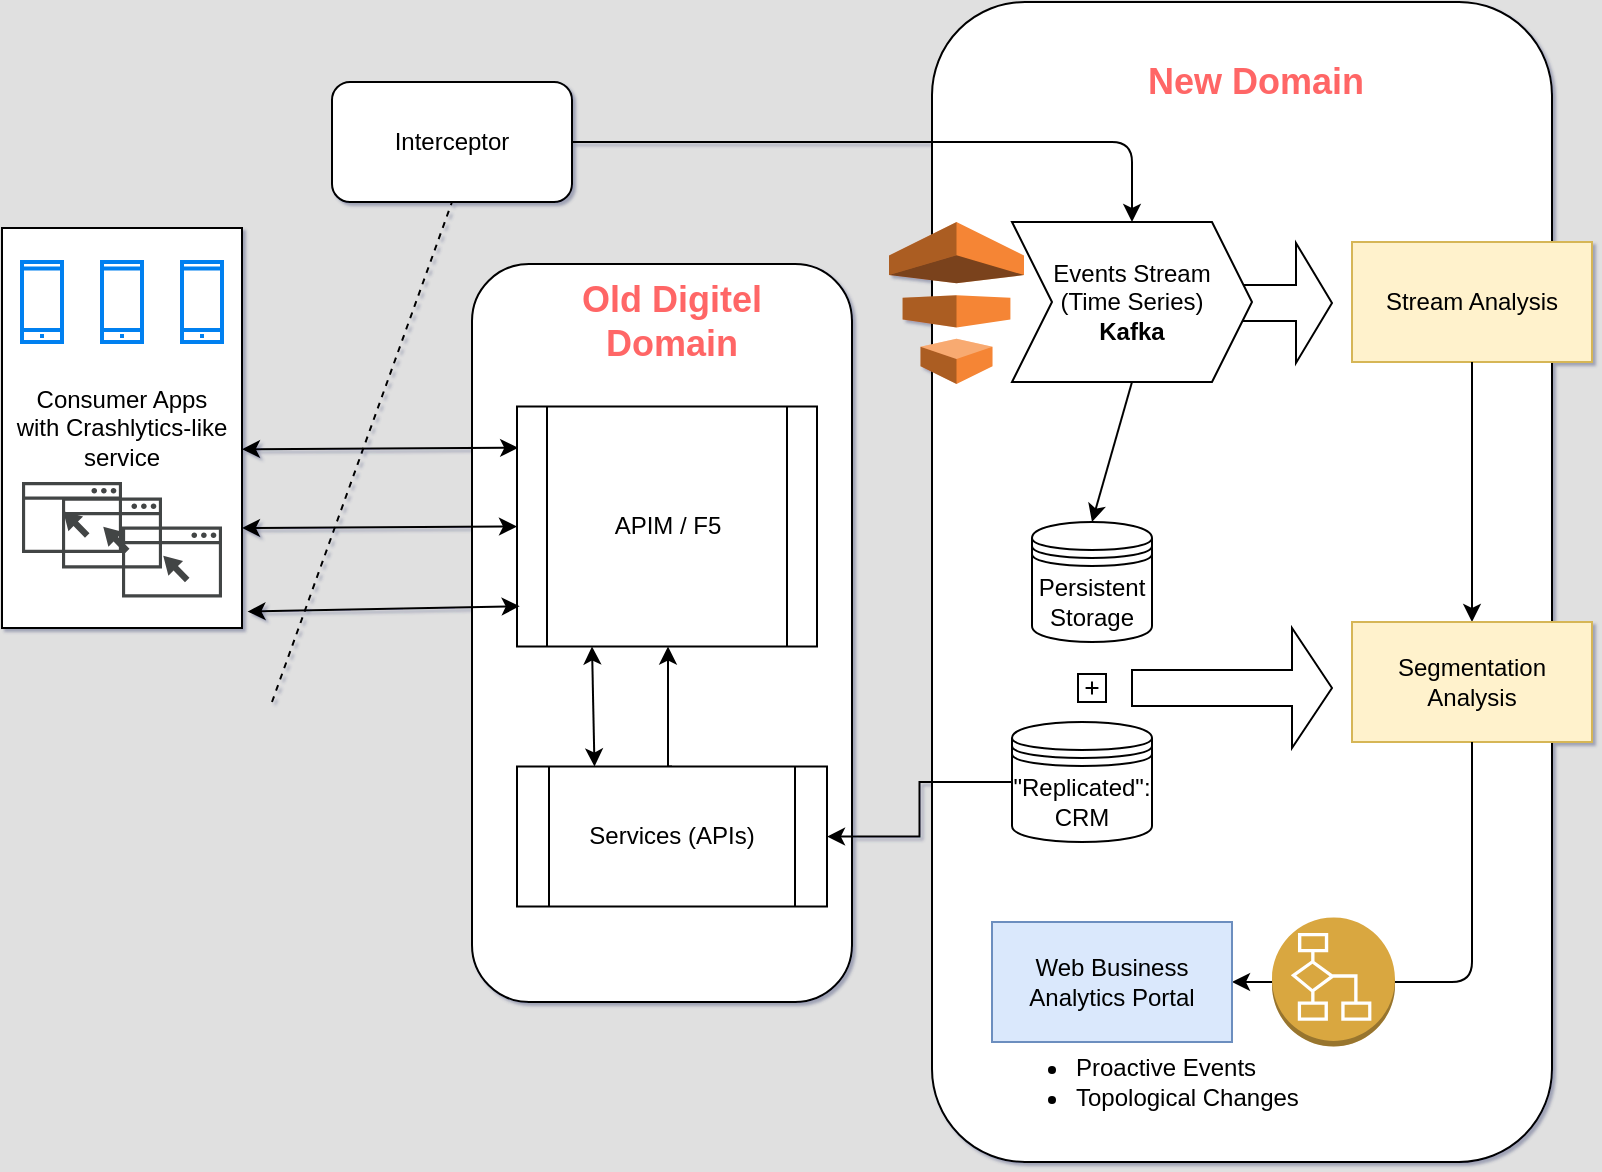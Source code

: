 <mxfile version="14.3.2" type="device"><diagram id="6m6ucuB_uEVkUC6IPLv9" name="Page-1"><mxGraphModel dx="1038" dy="548" grid="1" gridSize="10" guides="1" tooltips="1" connect="1" arrows="1" fold="1" page="1" pageScale="1" pageWidth="850" pageHeight="1100" background="#E0E0E0" math="1" shadow="1"><root><mxCell id="0"/><mxCell id="1" parent="0"/><mxCell id="Z3iiKXIt1SkAeHROXRTC-1" value="Consumer Apps&lt;br&gt;with Crashlytics-like&lt;br&gt;service" style="rounded=0;whiteSpace=wrap;html=1;" parent="1" vertex="1"><mxGeometry x="15" y="133" width="120" height="200" as="geometry"/></mxCell><mxCell id="Z3iiKXIt1SkAeHROXRTC-7" value="" style="endArrow=none;dashed=1;html=1;entryX=0.5;entryY=1;entryDx=0;entryDy=0;" parent="1" edge="1" target="Z3iiKXIt1SkAeHROXRTC-9"><mxGeometry width="50" height="50" relative="1" as="geometry"><mxPoint x="150" y="370" as="sourcePoint"/><mxPoint x="260" y="140" as="targetPoint"/></mxGeometry></mxCell><mxCell id="Z3iiKXIt1SkAeHROXRTC-9" value="Interceptor" style="rounded=1;whiteSpace=wrap;html=1;" parent="1" vertex="1"><mxGeometry x="180" y="60" width="120" height="60" as="geometry"/></mxCell><mxCell id="Z3iiKXIt1SkAeHROXRTC-41" value="" style="html=1;verticalLabelPosition=bottom;align=center;labelBackgroundColor=#ffffff;verticalAlign=top;strokeWidth=2;strokeColor=#0080F0;shadow=0;dashed=0;shape=mxgraph.ios7.icons.smartphone;" parent="1" vertex="1"><mxGeometry x="25" y="150" width="20" height="40" as="geometry"/></mxCell><mxCell id="Z3iiKXIt1SkAeHROXRTC-43" value="" style="html=1;verticalLabelPosition=bottom;align=center;labelBackgroundColor=#ffffff;verticalAlign=top;strokeWidth=2;strokeColor=#0080F0;shadow=0;dashed=0;shape=mxgraph.ios7.icons.smartphone;" parent="1" vertex="1"><mxGeometry x="65" y="150" width="20" height="40" as="geometry"/></mxCell><mxCell id="Z3iiKXIt1SkAeHROXRTC-44" value="" style="html=1;verticalLabelPosition=bottom;align=center;labelBackgroundColor=#ffffff;verticalAlign=top;strokeWidth=2;strokeColor=#0080F0;shadow=0;dashed=0;shape=mxgraph.ios7.icons.smartphone;" parent="1" vertex="1"><mxGeometry x="105" y="150" width="20" height="40" as="geometry"/></mxCell><mxCell id="Z3iiKXIt1SkAeHROXRTC-48" value="" style="pointerEvents=1;shadow=0;dashed=0;html=1;strokeColor=none;fillColor=#434445;aspect=fixed;labelPosition=center;verticalLabelPosition=bottom;verticalAlign=top;align=center;outlineConnect=0;shape=mxgraph.vvd.web_browser;" parent="1" vertex="1"><mxGeometry x="25" y="260" width="50" height="35.5" as="geometry"/></mxCell><mxCell id="Z3iiKXIt1SkAeHROXRTC-49" value="" style="pointerEvents=1;shadow=0;dashed=0;html=1;strokeColor=none;fillColor=#434445;aspect=fixed;labelPosition=center;verticalLabelPosition=bottom;verticalAlign=top;align=center;outlineConnect=0;shape=mxgraph.vvd.web_browser;" parent="1" vertex="1"><mxGeometry x="45" y="267.75" width="50" height="35.5" as="geometry"/></mxCell><mxCell id="Z3iiKXIt1SkAeHROXRTC-50" value="" style="pointerEvents=1;shadow=0;dashed=0;html=1;strokeColor=none;fillColor=#434445;aspect=fixed;labelPosition=center;verticalLabelPosition=bottom;verticalAlign=top;align=center;outlineConnect=0;shape=mxgraph.vvd.web_browser;" parent="1" vertex="1"><mxGeometry x="75" y="282.25" width="50" height="35.5" as="geometry"/></mxCell><mxCell id="7pLwloeBHYOdjW0Y2pze-2" value="" style="rounded=1;whiteSpace=wrap;html=1;" vertex="1" parent="1"><mxGeometry x="480" y="20" width="310" height="580" as="geometry"/></mxCell><mxCell id="Z3iiKXIt1SkAeHROXRTC-34" value="" style="outlineConnect=0;dashed=0;verticalLabelPosition=bottom;verticalAlign=top;align=center;html=1;shape=mxgraph.aws3.data_pipeline;fillColor=#F58534;gradientColor=none;" parent="1" vertex="1"><mxGeometry x="458.5" y="130" width="67.5" height="81" as="geometry"/></mxCell><mxCell id="7pLwloeBHYOdjW0Y2pze-1" value="" style="shape=singleArrow;whiteSpace=wrap;html=1;" vertex="1" parent="1"><mxGeometry x="590" y="140.5" width="90" height="60" as="geometry"/></mxCell><mxCell id="Z3iiKXIt1SkAeHROXRTC-24" value="Stream Analysis" style="rounded=0;whiteSpace=wrap;html=1;fillColor=#fff2cc;strokeColor=#d6b656;" parent="1" vertex="1"><mxGeometry x="690" y="140" width="120" height="60" as="geometry"/></mxCell><mxCell id="Z3iiKXIt1SkAeHROXRTC-27" value="" style="endArrow=classic;html=1;exitX=0.5;exitY=1;exitDx=0;exitDy=0;entryX=0.5;entryY=0;entryDx=0;entryDy=0;" parent="1" source="Z3iiKXIt1SkAeHROXRTC-23" target="Z3iiKXIt1SkAeHROXRTC-14" edge="1"><mxGeometry width="50" height="50" relative="1" as="geometry"><mxPoint x="500" y="320" as="sourcePoint"/><mxPoint x="550" y="270" as="targetPoint"/></mxGeometry></mxCell><mxCell id="Z3iiKXIt1SkAeHROXRTC-30" value="" style="endArrow=classic;html=1;exitX=0.5;exitY=1;exitDx=0;exitDy=0;entryX=0.5;entryY=0;entryDx=0;entryDy=0;" parent="1" source="Z3iiKXIt1SkAeHROXRTC-24" target="Z3iiKXIt1SkAeHROXRTC-20" edge="1"><mxGeometry width="50" height="50" relative="1" as="geometry"><mxPoint x="500" y="310" as="sourcePoint"/><mxPoint x="550" y="260" as="targetPoint"/></mxGeometry></mxCell><mxCell id="Z3iiKXIt1SkAeHROXRTC-14" value="Persistent Storage" style="shape=datastore;whiteSpace=wrap;html=1;" parent="1" vertex="1"><mxGeometry x="530" y="280" width="60" height="60" as="geometry"/></mxCell><mxCell id="Z3iiKXIt1SkAeHROXRTC-17" value="" style="shape=plus;html=1;outlineConnect=0;" parent="1" vertex="1"><mxGeometry x="553" y="356" width="14" height="14" as="geometry"/></mxCell><mxCell id="Z3iiKXIt1SkAeHROXRTC-19" value="" style="shape=singleArrow;whiteSpace=wrap;html=1;" parent="1" vertex="1"><mxGeometry x="580" y="333" width="100" height="60" as="geometry"/></mxCell><mxCell id="Z3iiKXIt1SkAeHROXRTC-20" value="Segmentation Analysis" style="rounded=0;whiteSpace=wrap;html=1;fillColor=#fff2cc;strokeColor=#d6b656;" parent="1" vertex="1"><mxGeometry x="690" y="330" width="120" height="60" as="geometry"/></mxCell><mxCell id="Z3iiKXIt1SkAeHROXRTC-15" value="&quot;Replicated&quot;:&lt;br&gt;CRM" style="shape=datastore;whiteSpace=wrap;html=1;" parent="1" vertex="1"><mxGeometry x="520" y="380" width="70" height="60" as="geometry"/></mxCell><mxCell id="Z3iiKXIt1SkAeHROXRTC-23" value="Events Stream&lt;br&gt;(Time Series)&lt;br&gt;&lt;b&gt;Kafka&lt;/b&gt;" style="shape=step;perimeter=stepPerimeter;whiteSpace=wrap;html=1;fixedSize=1;" parent="1" vertex="1"><mxGeometry x="520" y="130" width="120" height="80" as="geometry"/></mxCell><mxCell id="Z3iiKXIt1SkAeHROXRTC-31" value="" style="endArrow=classic;html=1;exitX=0.5;exitY=1;exitDx=0;exitDy=0;entryX=1;entryY=0.5;entryDx=0;entryDy=0;" parent="1" source="Z3iiKXIt1SkAeHROXRTC-20" target="Z3iiKXIt1SkAeHROXRTC-29" edge="1"><mxGeometry width="50" height="50" relative="1" as="geometry"><mxPoint x="500" y="310" as="sourcePoint"/><mxPoint x="550" y="260" as="targetPoint"/><Array as="points"><mxPoint x="750" y="510"/></Array></mxGeometry></mxCell><mxCell id="Z3iiKXIt1SkAeHROXRTC-32" value="&lt;ul&gt;&lt;li&gt;Proactive Events&lt;/li&gt;&lt;li&gt;Topological Changes&lt;/li&gt;&lt;/ul&gt;" style="text;strokeColor=none;fillColor=none;html=1;whiteSpace=wrap;verticalAlign=middle;overflow=hidden;" parent="1" vertex="1"><mxGeometry x="510" y="520" width="190" height="80" as="geometry"/></mxCell><mxCell id="Z3iiKXIt1SkAeHROXRTC-39" value="" style="outlineConnect=0;dashed=0;verticalLabelPosition=bottom;verticalAlign=top;align=center;html=1;shape=mxgraph.aws3.decider;fillColor=#D9A741;gradientColor=none;" parent="1" vertex="1"><mxGeometry x="650" y="477.75" width="61.5" height="64.5" as="geometry"/></mxCell><mxCell id="Z3iiKXIt1SkAeHROXRTC-26" value="" style="endArrow=classic;html=1;exitX=1;exitY=0.5;exitDx=0;exitDy=0;entryX=0.5;entryY=0;entryDx=0;entryDy=0;" parent="1" source="Z3iiKXIt1SkAeHROXRTC-9" target="Z3iiKXIt1SkAeHROXRTC-23" edge="1"><mxGeometry width="50" height="50" relative="1" as="geometry"><mxPoint x="500" y="320" as="sourcePoint"/><mxPoint x="550" y="270" as="targetPoint"/><Array as="points"><mxPoint x="580" y="90"/></Array></mxGeometry></mxCell><mxCell id="7pLwloeBHYOdjW0Y2pze-4" value="&lt;h2&gt;&lt;b&gt;&lt;font color=&quot;#ff6666&quot;&gt;New Domain&lt;/font&gt;&lt;/b&gt;&lt;/h2&gt;" style="text;html=1;strokeColor=none;fillColor=none;align=center;verticalAlign=middle;whiteSpace=wrap;rounded=0;" vertex="1" parent="1"><mxGeometry x="567" y="50" width="150" height="20" as="geometry"/></mxCell><mxCell id="7pLwloeBHYOdjW0Y2pze-5" value="" style="rounded=1;whiteSpace=wrap;html=1;" vertex="1" parent="1"><mxGeometry x="250" y="151" width="190" height="369" as="geometry"/></mxCell><mxCell id="Z3iiKXIt1SkAeHROXRTC-3" value="" style="endArrow=classic;html=1;rounded=1;startArrow=classic;startFill=1;entryX=0.004;entryY=0.172;entryDx=0;entryDy=0;entryPerimeter=0;exitX=1;exitY=0.553;exitDx=0;exitDy=0;exitPerimeter=0;" parent="1" source="Z3iiKXIt1SkAeHROXRTC-1" target="Z3iiKXIt1SkAeHROXRTC-8" edge="1"><mxGeometry width="50" height="50" relative="1" as="geometry"><mxPoint x="500" y="190" as="sourcePoint"/><mxPoint x="280" y="68" as="targetPoint"/><Array as="points"/></mxGeometry></mxCell><mxCell id="Z3iiKXIt1SkAeHROXRTC-8" value="APIM / F5" style="shape=process;whiteSpace=wrap;html=1;backgroundOutline=1;" parent="1" vertex="1"><mxGeometry x="272.5" y="222.25" width="150" height="120" as="geometry"/></mxCell><mxCell id="Z3iiKXIt1SkAeHROXRTC-6" value="" style="endArrow=classic;html=1;startArrow=classic;startFill=1;exitX=1;exitY=0.75;exitDx=0;exitDy=0;entryX=0;entryY=0.5;entryDx=0;entryDy=0;" parent="1" edge="1" target="Z3iiKXIt1SkAeHROXRTC-8" source="Z3iiKXIt1SkAeHROXRTC-1"><mxGeometry width="50" height="50" relative="1" as="geometry"><mxPoint x="164" y="240" as="sourcePoint"/><mxPoint x="274" y="240" as="targetPoint"/></mxGeometry></mxCell><mxCell id="Z3iiKXIt1SkAeHROXRTC-4" value="" style="endArrow=classic;html=1;exitX=1.023;exitY=0.959;exitDx=0;exitDy=0;startArrow=classic;startFill=1;entryX=0.009;entryY=0.832;entryDx=0;entryDy=0;entryPerimeter=0;exitPerimeter=0;" parent="1" source="Z3iiKXIt1SkAeHROXRTC-1" target="Z3iiKXIt1SkAeHROXRTC-8" edge="1"><mxGeometry width="50" height="50" relative="1" as="geometry"><mxPoint x="500" y="190" as="sourcePoint"/><mxPoint x="280" y="123" as="targetPoint"/></mxGeometry></mxCell><mxCell id="Z3iiKXIt1SkAeHROXRTC-11" value="" style="endArrow=classic;startArrow=classic;html=1;exitX=0.25;exitY=0;exitDx=0;exitDy=0;entryX=0.25;entryY=1;entryDx=0;entryDy=0;" parent="1" source="Z3iiKXIt1SkAeHROXRTC-10" target="Z3iiKXIt1SkAeHROXRTC-8" edge="1"><mxGeometry width="50" height="50" relative="1" as="geometry"><mxPoint x="497.5" y="372.25" as="sourcePoint"/><mxPoint x="547.5" y="322.25" as="targetPoint"/></mxGeometry></mxCell><mxCell id="7pLwloeBHYOdjW0Y2pze-6" value="" style="edgeStyle=orthogonalEdgeStyle;rounded=0;orthogonalLoop=1;jettySize=auto;html=1;exitX=0.5;exitY=0;exitDx=0;exitDy=0;" edge="1" parent="1" source="Z3iiKXIt1SkAeHROXRTC-10" target="Z3iiKXIt1SkAeHROXRTC-8"><mxGeometry relative="1" as="geometry"><Array as="points"><mxPoint x="348" y="402"/></Array></mxGeometry></mxCell><mxCell id="Z3iiKXIt1SkAeHROXRTC-10" value="Services (APIs)" style="shape=process;whiteSpace=wrap;html=1;backgroundOutline=1;" parent="1" vertex="1"><mxGeometry x="272.5" y="402.25" width="155" height="70" as="geometry"/></mxCell><mxCell id="7pLwloeBHYOdjW0Y2pze-7" value="&lt;h2&gt;&lt;b&gt;&lt;font color=&quot;#ff6666&quot;&gt;Old Digitel Domain&lt;/font&gt;&lt;/b&gt;&lt;/h2&gt;" style="text;html=1;strokeColor=none;fillColor=none;align=center;verticalAlign=middle;whiteSpace=wrap;rounded=0;" vertex="1" parent="1"><mxGeometry x="290" y="170" width="120" height="20" as="geometry"/></mxCell><mxCell id="7pLwloeBHYOdjW0Y2pze-10" value="" style="edgeStyle=orthogonalEdgeStyle;rounded=0;orthogonalLoop=1;jettySize=auto;html=1;" edge="1" parent="1" source="Z3iiKXIt1SkAeHROXRTC-15" target="Z3iiKXIt1SkAeHROXRTC-10"><mxGeometry relative="1" as="geometry"/></mxCell><mxCell id="7pLwloeBHYOdjW0Y2pze-13" value="" style="shape=image;html=1;verticalAlign=top;verticalLabelPosition=bottom;labelBackgroundColor=#ffffff;imageAspect=0;aspect=fixed;image=https://cdn3.iconfinder.com/data/icons/facebook-ui-flat/48/Facebook_UI-29-128.png" vertex="1" parent="1"><mxGeometry x="440" y="422" width="128" height="128" as="geometry"/></mxCell><mxCell id="Z3iiKXIt1SkAeHROXRTC-29" value="Web Business Analytics Portal" style="rounded=0;whiteSpace=wrap;html=1;fillColor=#dae8fc;strokeColor=#6c8ebf;" parent="1" vertex="1"><mxGeometry x="510" y="480" width="120" height="60" as="geometry"/></mxCell></root></mxGraphModel></diagram></mxfile>